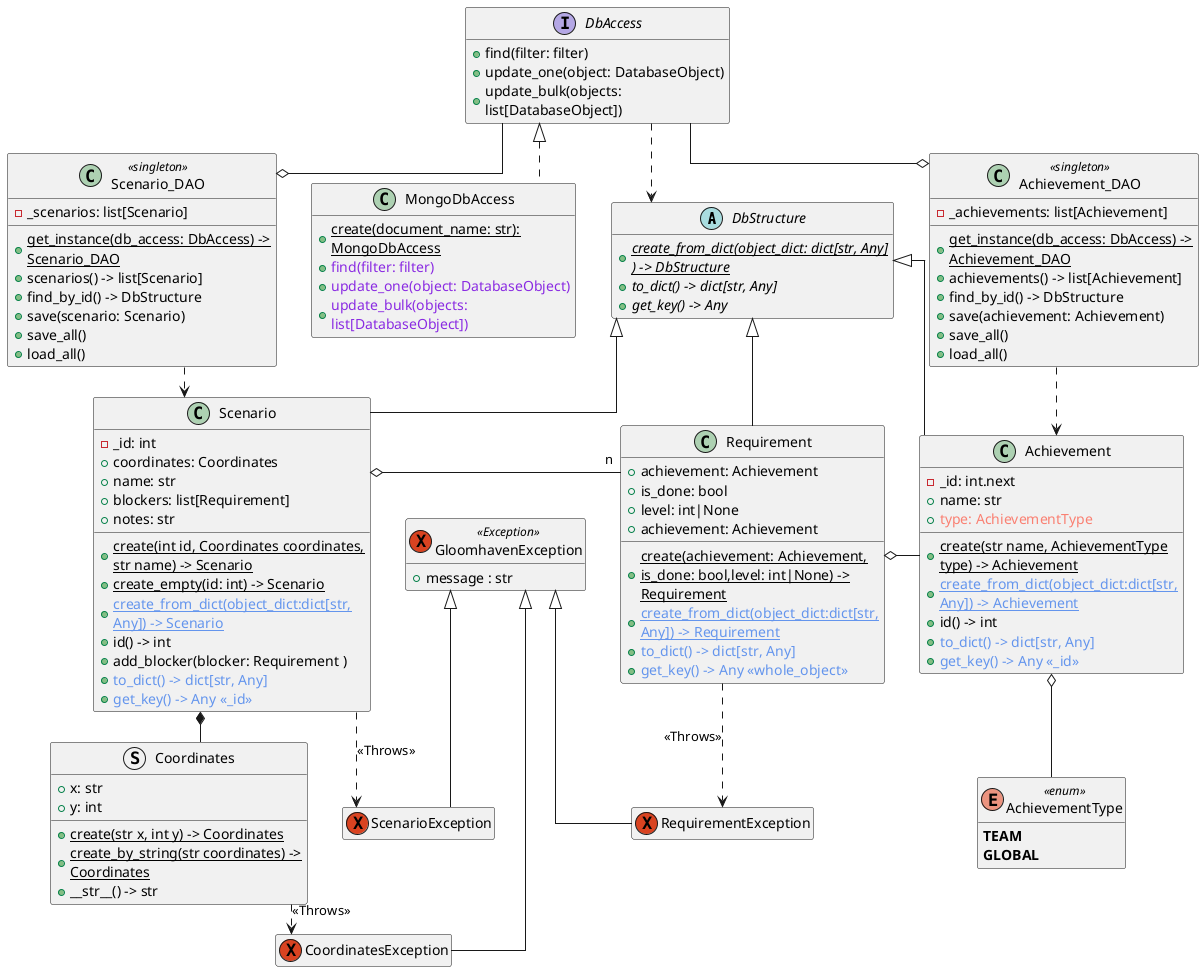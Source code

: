 @startuml GloomhavenUML
    hide empty members
    skinparam {
        linetype ortho
        wrapWidth 260
        ' default 60, line length
        ranksep 30
        ' default 35, separation of boxes
        nodesep 35
    }
    
    abstract DbStructure {
        +{abstract}{static}create_from_dict(object_dict: dict[str, Any] ) -> DbStructure 
        +{abstract}to_dict() -> dict[str, Any]
        +{abstract}get_key() -> Any
    }

    class Scenario extends DbStructure{
        -_id: int
        +coordinates: Coordinates
        +name: str 
        +blockers: list[Requirement]
        +notes: str

        +{static}create(int id, Coordinates coordinates, str name) -> Scenario
        +{static}create_empty(id: int) -> Scenario
        +<color:#CornflowerBlue>{static}create_from_dict(object_dict:dict[str, Any]) -> Scenario
        +id() -> int 
        +add_blocker(blocker: Requirement )
        +<color:#CornflowerBlue>to_dict() -> dict[str, Any]
        +<color:#CornflowerBlue>get_key() -> Any <<_id>>
    } 

    struct Coordinates {
        +x: str
        +y: int

        +{static}create(str x, int y) -> Coordinates
        +{static}create_by_string(str coordinates) -> Coordinates
        +__str__() -> str
    }

    class Requirement extends DbStructure {
        +achievement: Achievement 
        +is_done: bool 
        +level: int|None 
        +achievement: Achievement

        +{static}create(achievement: Achievement, is_done: bool,level: int|None) -> Requirement
        +<color:#CornflowerBlue>{static}create_from_dict(object_dict:dict[str, Any]) -> Requirement
        +<color:#CornflowerBlue>to_dict() -> dict[str, Any]
        +<color:#CornflowerBlue>get_key() -> Any <<whole_object>>
    }

    class Achievement extends DbStructure{
        -_id: int.next
        +name: str
        +<color:#Salmon>type: AchievementType

        +{static}create(str name, AchievementType type) -> Achievement
        +<color:#CornflowerBlue>{static}create_from_dict(object_dict:dict[str, Any]) -> Achievement
        +id() -> int
        +<color:#CornflowerBlue>to_dict() -> dict[str, Any]
        +<color:#CornflowerBlue>get_key() -> Any <<_id>>
    }
        
    Enum AchievementType <<enum>> {
        **TEAM**
        **GLOBAL**
    }

    interface DbAccess{
        +find(filter: filter)
        +update_one(object: DatabaseObject)
        +update_bulk(objects: list[DatabaseObject])
    }

    class MongoDbAccess implements DbAccess{
        +{static}create(document_name: str): MongoDbAccess
        +<color:#BlueViolet>find(filter: filter)
        +<color:#BlueViolet>update_one(object: DatabaseObject)
        +<color:#BlueViolet>update_bulk(objects: list[DatabaseObject])
    }

    class Scenario_DAO <<singleton>> {
        -_scenarios: list[Scenario]
        
        +{static}get_instance(db_access: DbAccess) -> Scenario_DAO
        +scenarios() -> list[Scenario]
        +find_by_id() -> DbStructure
        +save(scenario: Scenario)
        +save_all()
        +load_all()
    }

    class Achievement_DAO <<singleton>> {
        -_achievements: list[Achievement]
        
        +{static}get_instance(db_access: DbAccess) -> Achievement_DAO
        +achievements() -> list[Achievement]
        +find_by_id() -> DbStructure
        +save(achievement: Achievement)
        +save_all()
        +load_all()
    }

    exception GloomhavenException <<Exception>>{
        +message : str
    }
    exception CoordinatesException extends GloomhavenException
    exception RequirementException extends GloomhavenException
    exception ScenarioException extends GloomhavenException
    
    'Dependency
    DbAccess ..> DbStructure
       
    Achievement_DAO ..> Achievement
    Scenario_DAO ..> Scenario

    Requirement ..> RequirementException : <<Throws>>
    Coordinates ..> CoordinatesException : <<Throws>>
    Scenario ..> ScenarioException : <<Throws>>

    DbAccess --o Scenario_DAO
    DbAccess --o Achievement_DAO

    Achievement o-- AchievementType
    ' AchievementType --o Achievement

    Scenario *-- Coordinates
    ' Coordinates --* Scenario

    Scenario  o- "n" Requirement
    Requirement o- Achievement
    ' Achievement --o Requirement

@enduml